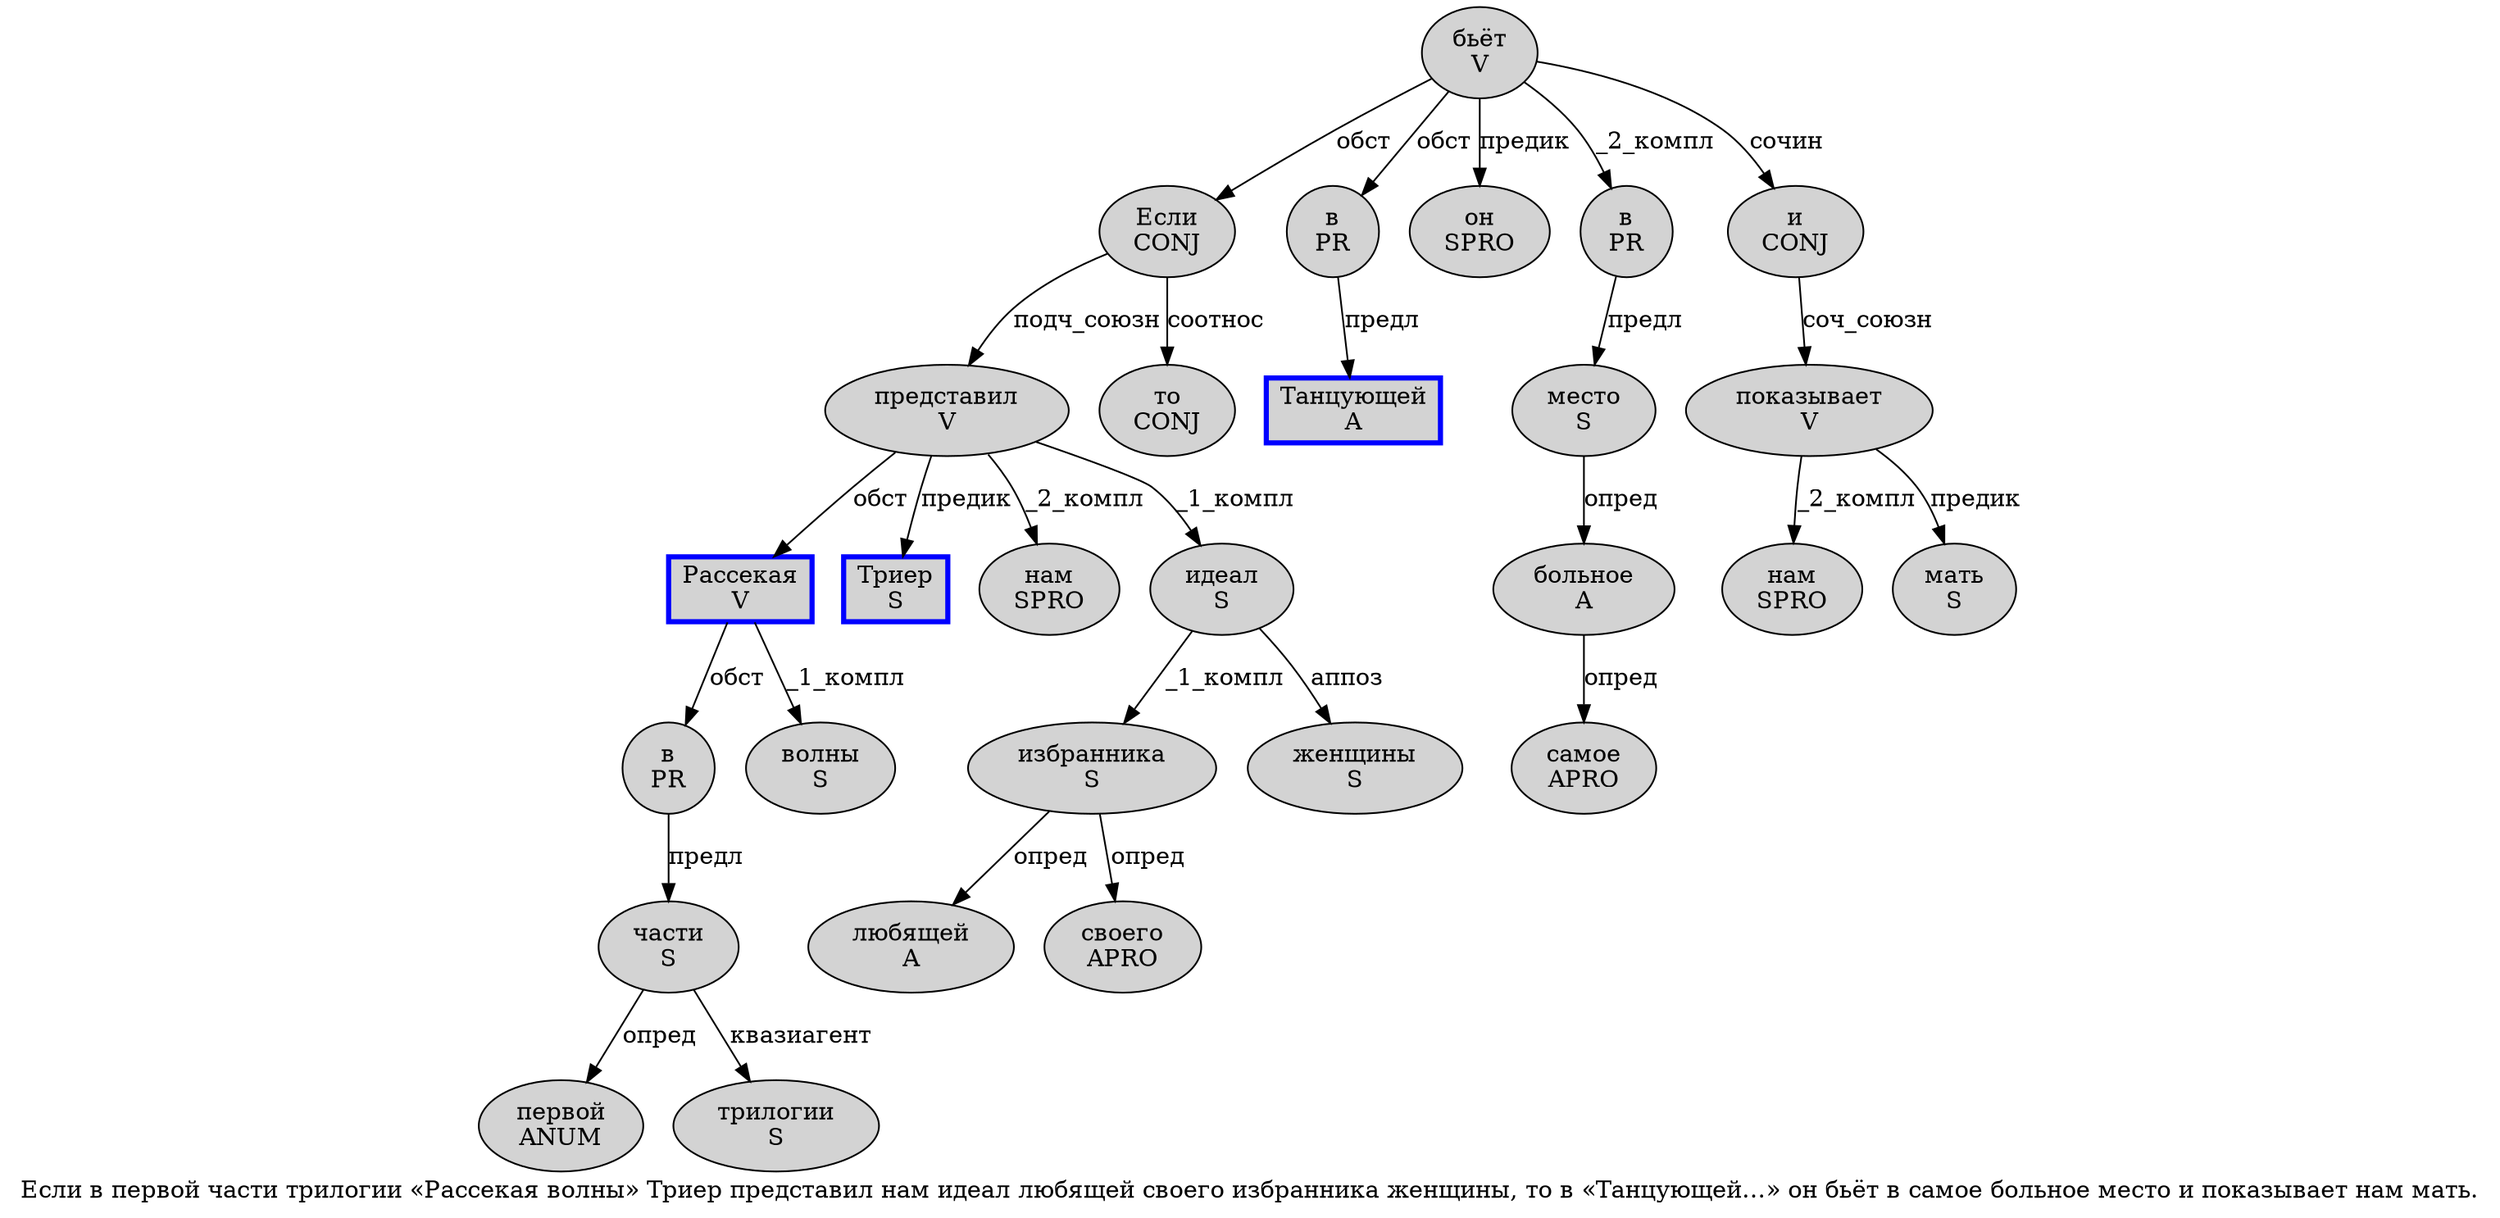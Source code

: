 digraph SENTENCE_242 {
	graph [label="Если в первой части трилогии «Рассекая волны» Триер представил нам идеал любящей своего избранника женщины, то в «Танцующей…» он бьёт в самое больное место и показывает нам мать."]
	node [style=filled]
		0 [label="Если
CONJ" color="" fillcolor=lightgray penwidth=1 shape=ellipse]
		1 [label="в
PR" color="" fillcolor=lightgray penwidth=1 shape=ellipse]
		2 [label="первой
ANUM" color="" fillcolor=lightgray penwidth=1 shape=ellipse]
		3 [label="части
S" color="" fillcolor=lightgray penwidth=1 shape=ellipse]
		4 [label="трилогии
S" color="" fillcolor=lightgray penwidth=1 shape=ellipse]
		6 [label="Рассекая
V" color=blue fillcolor=lightgray penwidth=3 shape=box]
		7 [label="волны
S" color="" fillcolor=lightgray penwidth=1 shape=ellipse]
		9 [label="Триер
S" color=blue fillcolor=lightgray penwidth=3 shape=box]
		10 [label="представил
V" color="" fillcolor=lightgray penwidth=1 shape=ellipse]
		11 [label="нам
SPRO" color="" fillcolor=lightgray penwidth=1 shape=ellipse]
		12 [label="идеал
S" color="" fillcolor=lightgray penwidth=1 shape=ellipse]
		13 [label="любящей
A" color="" fillcolor=lightgray penwidth=1 shape=ellipse]
		14 [label="своего
APRO" color="" fillcolor=lightgray penwidth=1 shape=ellipse]
		15 [label="избранника
S" color="" fillcolor=lightgray penwidth=1 shape=ellipse]
		16 [label="женщины
S" color="" fillcolor=lightgray penwidth=1 shape=ellipse]
		18 [label="то
CONJ" color="" fillcolor=lightgray penwidth=1 shape=ellipse]
		19 [label="в
PR" color="" fillcolor=lightgray penwidth=1 shape=ellipse]
		21 [label="Танцующей
A" color=blue fillcolor=lightgray penwidth=3 shape=box]
		24 [label="он
SPRO" color="" fillcolor=lightgray penwidth=1 shape=ellipse]
		25 [label="бьёт
V" color="" fillcolor=lightgray penwidth=1 shape=ellipse]
		26 [label="в
PR" color="" fillcolor=lightgray penwidth=1 shape=ellipse]
		27 [label="самое
APRO" color="" fillcolor=lightgray penwidth=1 shape=ellipse]
		28 [label="больное
A" color="" fillcolor=lightgray penwidth=1 shape=ellipse]
		29 [label="место
S" color="" fillcolor=lightgray penwidth=1 shape=ellipse]
		30 [label="и
CONJ" color="" fillcolor=lightgray penwidth=1 shape=ellipse]
		31 [label="показывает
V" color="" fillcolor=lightgray penwidth=1 shape=ellipse]
		32 [label="нам
SPRO" color="" fillcolor=lightgray penwidth=1 shape=ellipse]
		33 [label="мать
S" color="" fillcolor=lightgray penwidth=1 shape=ellipse]
			1 -> 3 [label="предл"]
			26 -> 29 [label="предл"]
			25 -> 0 [label="обст"]
			25 -> 19 [label="обст"]
			25 -> 24 [label="предик"]
			25 -> 26 [label="_2_компл"]
			25 -> 30 [label="сочин"]
			12 -> 15 [label="_1_компл"]
			12 -> 16 [label="аппоз"]
			19 -> 21 [label="предл"]
			6 -> 1 [label="обст"]
			6 -> 7 [label="_1_компл"]
			10 -> 6 [label="обст"]
			10 -> 9 [label="предик"]
			10 -> 11 [label="_2_компл"]
			10 -> 12 [label="_1_компл"]
			29 -> 28 [label="опред"]
			28 -> 27 [label="опред"]
			3 -> 2 [label="опред"]
			3 -> 4 [label="квазиагент"]
			31 -> 32 [label="_2_компл"]
			31 -> 33 [label="предик"]
			0 -> 10 [label="подч_союзн"]
			0 -> 18 [label="соотнос"]
			15 -> 13 [label="опред"]
			15 -> 14 [label="опред"]
			30 -> 31 [label="соч_союзн"]
}